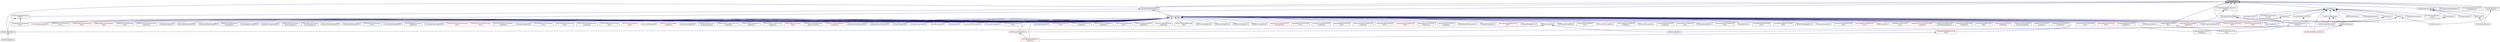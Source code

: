 digraph "itkSmartPointer.h"
{
 // LATEX_PDF_SIZE
  edge [fontname="Helvetica",fontsize="10",labelfontname="Helvetica",labelfontsize="10"];
  node [fontname="Helvetica",fontsize="10",shape=record];
  Node1 [label="itkSmartPointer.h",height=0.2,width=0.4,color="black", fillcolor="grey75", style="filled", fontcolor="black",tooltip=" "];
  Node1 -> Node2 [dir="back",color="midnightblue",fontsize="10",style="solid",fontname="Helvetica"];
  Node2 [label="itkExtractImageFilter.h",height=0.2,width=0.4,color="black", fillcolor="white", style="filled",URL="$itkExtractImageFilter_8h.html",tooltip=" "];
  Node2 -> Node3 [dir="back",color="midnightblue",fontsize="10",style="solid",fontname="Helvetica"];
  Node3 [label="itkCropImageFilter.h",height=0.2,width=0.4,color="black", fillcolor="white", style="filled",URL="$itkCropImageFilter_8h.html",tooltip=" "];
  Node1 -> Node4 [dir="back",color="midnightblue",fontsize="10",style="solid",fontname="Helvetica"];
  Node4 [label="itkImageToImageFilterDetail.h",height=0.2,width=0.4,color="black", fillcolor="white", style="filled",URL="$itkImageToImageFilterDetail_8h.html",tooltip=" "];
  Node4 -> Node5 [dir="back",color="midnightblue",fontsize="10",style="solid",fontname="Helvetica"];
  Node5 [label="itkExtractImageFilterRegion\lCopier.h",height=0.2,width=0.4,color="black", fillcolor="white", style="filled",URL="$itkExtractImageFilterRegionCopier_8h.html",tooltip=" "];
  Node5 -> Node2 [dir="back",color="midnightblue",fontsize="10",style="solid",fontname="Helvetica"];
  Node5 -> Node6 [dir="back",color="midnightblue",fontsize="10",style="solid",fontname="Helvetica"];
  Node6 [label="itkTestingExtractSliceImage\lFilter.h",height=0.2,width=0.4,color="black", fillcolor="white", style="filled",URL="$itkTestingExtractSliceImageFilter_8h.html",tooltip=" "];
  Node4 -> Node7 [dir="back",color="midnightblue",fontsize="10",style="solid",fontname="Helvetica"];
  Node7 [label="itkImageToImageFilter.h",height=0.2,width=0.4,color="red", fillcolor="white", style="filled",URL="$itkImageToImageFilter_8h.html",tooltip=" "];
  Node7 -> Node8 [dir="back",color="midnightblue",fontsize="10",style="solid",fontname="Helvetica"];
  Node8 [label="itkAccumulateImageFilter.h",height=0.2,width=0.4,color="red", fillcolor="white", style="filled",URL="$itkAccumulateImageFilter_8h.html",tooltip=" "];
  Node7 -> Node10 [dir="back",color="midnightblue",fontsize="10",style="solid",fontname="Helvetica"];
  Node10 [label="itkBSplineControlPointImage\lFilter.h",height=0.2,width=0.4,color="black", fillcolor="white", style="filled",URL="$itkBSplineControlPointImageFilter_8h.html",tooltip=" "];
  Node7 -> Node11 [dir="back",color="midnightblue",fontsize="10",style="solid",fontname="Helvetica"];
  Node11 [label="itkBSplineDecompositionImage\lFilter.h",height=0.2,width=0.4,color="red", fillcolor="white", style="filled",URL="$itkBSplineDecompositionImageFilter_8h.html",tooltip=" "];
  Node7 -> Node34 [dir="back",color="midnightblue",fontsize="10",style="solid",fontname="Helvetica"];
  Node34 [label="itkBSplineResampleImageFilter\lBase.h",height=0.2,width=0.4,color="red", fillcolor="white", style="filled",URL="$itkBSplineResampleImageFilterBase_8h.html",tooltip=" "];
  Node7 -> Node40 [dir="back",color="midnightblue",fontsize="10",style="solid",fontname="Helvetica"];
  Node40 [label="itkBayesianClassifierImage\lFilter.h",height=0.2,width=0.4,color="black", fillcolor="white", style="filled",URL="$itkBayesianClassifierImageFilter_8h.html",tooltip=" "];
  Node7 -> Node41 [dir="back",color="midnightblue",fontsize="10",style="solid",fontname="Helvetica"];
  Node41 [label="itkBayesianClassifierInitialization\lImageFilter.h",height=0.2,width=0.4,color="black", fillcolor="white", style="filled",URL="$itkBayesianClassifierInitializationImageFilter_8h.html",tooltip=" "];
  Node7 -> Node42 [dir="back",color="midnightblue",fontsize="10",style="solid",fontname="Helvetica"];
  Node42 [label="itkBilateralImageFilter.h",height=0.2,width=0.4,color="black", fillcolor="white", style="filled",URL="$itkBilateralImageFilter_8h.html",tooltip=" "];
  Node7 -> Node43 [dir="back",color="midnightblue",fontsize="10",style="solid",fontname="Helvetica"];
  Node43 [label="itkBinaryFillholeImageFilter.h",height=0.2,width=0.4,color="black", fillcolor="white", style="filled",URL="$itkBinaryFillholeImageFilter_8h.html",tooltip=" "];
  Node7 -> Node44 [dir="back",color="midnightblue",fontsize="10",style="solid",fontname="Helvetica"];
  Node44 [label="itkBinaryGrindPeakImageFilter.h",height=0.2,width=0.4,color="black", fillcolor="white", style="filled",URL="$itkBinaryGrindPeakImageFilter_8h.html",tooltip=" "];
  Node7 -> Node45 [dir="back",color="midnightblue",fontsize="10",style="solid",fontname="Helvetica"];
  Node45 [label="itkBinaryImageToLevelSet\lImageAdaptor.h",height=0.2,width=0.4,color="black", fillcolor="white", style="filled",URL="$itkBinaryImageToLevelSetImageAdaptor_8h.html",tooltip=" "];
  Node7 -> Node46 [dir="back",color="midnightblue",fontsize="10",style="solid",fontname="Helvetica"];
  Node46 [label="itkBinaryMedianImageFilter.h",height=0.2,width=0.4,color="black", fillcolor="white", style="filled",URL="$itkBinaryMedianImageFilter_8h.html",tooltip=" "];
  Node7 -> Node47 [dir="back",color="midnightblue",fontsize="10",style="solid",fontname="Helvetica"];
  Node47 [label="itkBinaryPruningImageFilter.h",height=0.2,width=0.4,color="black", fillcolor="white", style="filled",URL="$itkBinaryPruningImageFilter_8h.html",tooltip=" "];
  Node7 -> Node48 [dir="back",color="midnightblue",fontsize="10",style="solid",fontname="Helvetica"];
  Node48 [label="itkBinaryReconstructionBy\lDilationImageFilter.h",height=0.2,width=0.4,color="black", fillcolor="white", style="filled",URL="$itkBinaryReconstructionByDilationImageFilter_8h.html",tooltip=" "];
  Node7 -> Node49 [dir="back",color="midnightblue",fontsize="10",style="solid",fontname="Helvetica"];
  Node49 [label="itkBinaryReconstructionBy\lErosionImageFilter.h",height=0.2,width=0.4,color="black", fillcolor="white", style="filled",URL="$itkBinaryReconstructionByErosionImageFilter_8h.html",tooltip=" "];
  Node7 -> Node50 [dir="back",color="midnightblue",fontsize="10",style="solid",fontname="Helvetica"];
  Node50 [label="itkBinaryThinningImageFilter.h",height=0.2,width=0.4,color="black", fillcolor="white", style="filled",URL="$itkBinaryThinningImageFilter_8h.html",tooltip=" "];
  Node7 -> Node51 [dir="back",color="midnightblue",fontsize="10",style="solid",fontname="Helvetica"];
  Node51 [label="itkBinomialBlurImageFilter.h",height=0.2,width=0.4,color="black", fillcolor="white", style="filled",URL="$itkBinomialBlurImageFilter_8h.html",tooltip=" "];
  Node7 -> Node52 [dir="back",color="midnightblue",fontsize="10",style="solid",fontname="Helvetica"];
  Node52 [label="itkBoxImageFilter.h",height=0.2,width=0.4,color="red", fillcolor="white", style="filled",URL="$itkBoxImageFilter_8h.html",tooltip=" "];
  Node7 -> Node102 [dir="back",color="midnightblue",fontsize="10",style="solid",fontname="Helvetica"];
  Node102 [label="itkChangeInformationImage\lFilter.h",height=0.2,width=0.4,color="black", fillcolor="white", style="filled",URL="$itkChangeInformationImageFilter_8h.html",tooltip=" "];
  Node7 -> Node103 [dir="back",color="midnightblue",fontsize="10",style="solid",fontname="Helvetica"];
  Node103 [label="itkCheckerBoardImageFilter.h",height=0.2,width=0.4,color="black", fillcolor="white", style="filled",URL="$itkCheckerBoardImageFilter_8h.html",tooltip=" "];
  Node7 -> Node104 [dir="back",color="midnightblue",fontsize="10",style="solid",fontname="Helvetica"];
  Node104 [label="itkClosingByReconstruction\lImageFilter.h",height=0.2,width=0.4,color="black", fillcolor="white", style="filled",URL="$itkClosingByReconstructionImageFilter_8h.html",tooltip=" "];
  Node7 -> Node105 [dir="back",color="midnightblue",fontsize="10",style="solid",fontname="Helvetica"];
  Node105 [label="itkCollidingFrontsImageFilter.h",height=0.2,width=0.4,color="black", fillcolor="white", style="filled",URL="$itkCollidingFrontsImageFilter_8h.html",tooltip=" "];
  Node7 -> Node106 [dir="back",color="midnightblue",fontsize="10",style="solid",fontname="Helvetica"];
  Node106 [label="itkComplexToComplex1DFFTImage\lFilter.h",height=0.2,width=0.4,color="red", fillcolor="white", style="filled",URL="$itkComplexToComplex1DFFTImageFilter_8h.html",tooltip=" "];
  Node7 -> Node109 [dir="back",color="midnightblue",fontsize="10",style="solid",fontname="Helvetica"];
  Node109 [label="itkComplexToComplexFFTImage\lFilter.h",height=0.2,width=0.4,color="red", fillcolor="white", style="filled",URL="$itkComplexToComplexFFTImageFilter_8h.html",tooltip=" "];
  Node7 -> Node112 [dir="back",color="midnightblue",fontsize="10",style="solid",fontname="Helvetica"];
  Node112 [label="itkComposeDisplacementFields\lImageFilter.h",height=0.2,width=0.4,color="black", fillcolor="white", style="filled",URL="$itkComposeDisplacementFieldsImageFilter_8h.html",tooltip=" "];
  Node7 -> Node113 [dir="back",color="midnightblue",fontsize="10",style="solid",fontname="Helvetica"];
  Node113 [label="itkComposeImageFilter.h",height=0.2,width=0.4,color="black", fillcolor="white", style="filled",URL="$itkComposeImageFilter_8h.html",tooltip=" "];
  Node7 -> Node114 [dir="back",color="midnightblue",fontsize="10",style="solid",fontname="Helvetica"];
  Node114 [label="itkConfidenceConnectedImage\lFilter.h",height=0.2,width=0.4,color="black", fillcolor="white", style="filled",URL="$itkConfidenceConnectedImageFilter_8h.html",tooltip=" "];
  Node7 -> Node115 [dir="back",color="midnightblue",fontsize="10",style="solid",fontname="Helvetica"];
  Node115 [label="itkConnectedThresholdImage\lFilter.h",height=0.2,width=0.4,color="black", fillcolor="white", style="filled",URL="$itkConnectedThresholdImageFilter_8h.html",tooltip=" "];
  Node7 -> Node116 [dir="back",color="midnightblue",fontsize="10",style="solid",fontname="Helvetica"];
  Node116 [label="itkContourDirectedMeanDistance\lImageFilter.h",height=0.2,width=0.4,color="black", fillcolor="white", style="filled",URL="$itkContourDirectedMeanDistanceImageFilter_8h.html",tooltip=" "];
  Node7 -> Node117 [dir="back",color="midnightblue",fontsize="10",style="solid",fontname="Helvetica"];
  Node117 [label="itkContourMeanDistanceImage\lFilter.h",height=0.2,width=0.4,color="black", fillcolor="white", style="filled",URL="$itkContourMeanDistanceImageFilter_8h.html",tooltip=" "];
  Node7 -> Node118 [dir="back",color="midnightblue",fontsize="10",style="solid",fontname="Helvetica"];
  Node118 [label="itkConvolutionImageFilter\lBase.h",height=0.2,width=0.4,color="red", fillcolor="white", style="filled",URL="$itkConvolutionImageFilterBase_8h.html",tooltip=" "];
  Node7 -> Node132 [dir="back",color="midnightblue",fontsize="10",style="solid",fontname="Helvetica"];
  Node132 [label="itkCyclicShiftImageFilter.h",height=0.2,width=0.4,color="red", fillcolor="white", style="filled",URL="$itkCyclicShiftImageFilter_8h.html",tooltip=" "];
  Node7 -> Node134 [dir="back",color="midnightblue",fontsize="10",style="solid",fontname="Helvetica"];
  Node134 [label="itkDanielssonDistanceMap\lImageFilter.h",height=0.2,width=0.4,color="red", fillcolor="white", style="filled",URL="$itkDanielssonDistanceMapImageFilter_8h.html",tooltip=" "];
  Node7 -> Node138 [dir="back",color="midnightblue",fontsize="10",style="solid",fontname="Helvetica"];
  Node138 [label="itkDerivativeImageFilter.h",height=0.2,width=0.4,color="black", fillcolor="white", style="filled",URL="$itkDerivativeImageFilter_8h.html",tooltip=" "];
  Node7 -> Node139 [dir="back",color="midnightblue",fontsize="10",style="solid",fontname="Helvetica"];
  Node139 [label="itkDifferenceOfGaussians\lGradientImageFilter.h",height=0.2,width=0.4,color="black", fillcolor="white", style="filled",URL="$itkDifferenceOfGaussiansGradientImageFilter_8h.html",tooltip=" "];
  Node7 -> Node140 [dir="back",color="midnightblue",fontsize="10",style="solid",fontname="Helvetica"];
  Node140 [label="itkDiffusionTensor3DReconstruction\lImageFilter.h",height=0.2,width=0.4,color="black", fillcolor="white", style="filled",URL="$itkDiffusionTensor3DReconstructionImageFilter_8h.html",tooltip=" "];
  Node7 -> Node141 [dir="back",color="midnightblue",fontsize="10",style="solid",fontname="Helvetica"];
  Node141 [label="itkDirectedHausdorffDistance\lImageFilter.h",height=0.2,width=0.4,color="black", fillcolor="white", style="filled",URL="$itkDirectedHausdorffDistanceImageFilter_8h.html",tooltip=" "];
  Node7 -> Node142 [dir="back",color="midnightblue",fontsize="10",style="solid",fontname="Helvetica"];
  Node142 [label="itkDiscreteGaussianDerivative\lImageFilter.h",height=0.2,width=0.4,color="black", fillcolor="white", style="filled",URL="$itkDiscreteGaussianDerivativeImageFilter_8h.html",tooltip=" "];
  Node7 -> Node143 [dir="back",color="midnightblue",fontsize="10",style="solid",fontname="Helvetica"];
  Node143 [label="itkDiscreteGaussianImage\lFilter.h",height=0.2,width=0.4,color="red", fillcolor="white", style="filled",URL="$itkDiscreteGaussianImageFilter_8h.html",tooltip=" "];
  Node7 -> Node146 [dir="back",color="midnightblue",fontsize="10",style="solid",fontname="Helvetica"];
  Node146 [label="itkDisplacementFieldJacobian\lDeterminantFilter.h",height=0.2,width=0.4,color="black", fillcolor="white", style="filled",URL="$itkDisplacementFieldJacobianDeterminantFilter_8h.html",tooltip=" "];
  Node7 -> Node147 [dir="back",color="midnightblue",fontsize="10",style="solid",fontname="Helvetica"];
  Node147 [label="itkDisplacementFieldToBSpline\lImageFilter.h",height=0.2,width=0.4,color="red", fillcolor="white", style="filled",URL="$itkDisplacementFieldToBSplineImageFilter_8h.html",tooltip=" "];
  Node7 -> Node151 [dir="back",color="midnightblue",fontsize="10",style="solid",fontname="Helvetica"];
  Node151 [label="itkDoubleThresholdImageFilter.h",height=0.2,width=0.4,color="black", fillcolor="white", style="filled",URL="$itkDoubleThresholdImageFilter_8h.html",tooltip=" "];
  Node7 -> Node152 [dir="back",color="midnightblue",fontsize="10",style="solid",fontname="Helvetica"];
  Node152 [label="itkEigenAnalysis2DImageFilter.h",height=0.2,width=0.4,color="black", fillcolor="white", style="filled",URL="$itkEigenAnalysis2DImageFilter_8h.html",tooltip=" "];
  Node7 -> Node153 [dir="back",color="midnightblue",fontsize="10",style="solid",fontname="Helvetica"];
  Node153 [label="itkExpandImageFilter.h",height=0.2,width=0.4,color="black", fillcolor="white", style="filled",URL="$itkExpandImageFilter_8h.html",tooltip=" "];
  Node7 -> Node154 [dir="back",color="midnightblue",fontsize="10",style="solid",fontname="Helvetica"];
  Node154 [label="itkFastChamferDistanceImage\lFilter.h",height=0.2,width=0.4,color="red", fillcolor="white", style="filled",URL="$itkFastChamferDistanceImageFilter_8h.html",tooltip=" "];
  Node7 -> Node159 [dir="back",color="midnightblue",fontsize="10",style="solid",fontname="Helvetica"];
  Node159 [label="itkFastMarchingImageFilter.h",height=0.2,width=0.4,color="red", fillcolor="white", style="filled",URL="$itkFastMarchingImageFilter_8h.html",tooltip=" "];
  Node7 -> Node165 [dir="back",color="midnightblue",fontsize="10",style="solid",fontname="Helvetica"];
  Node165 [label="itkFastMarchingTraits.h",height=0.2,width=0.4,color="red", fillcolor="white", style="filled",URL="$itkFastMarchingTraits_8h.html",tooltip=" "];
  Node7 -> Node176 [dir="back",color="midnightblue",fontsize="10",style="solid",fontname="Helvetica"];
  Node176 [label="itkFlipImageFilter.h",height=0.2,width=0.4,color="red", fillcolor="white", style="filled",URL="$itkFlipImageFilter_8h.html",tooltip=" "];
  Node7 -> Node178 [dir="back",color="midnightblue",fontsize="10",style="solid",fontname="Helvetica"];
  Node178 [label="itkForward1DFFTImageFilter.h",height=0.2,width=0.4,color="red", fillcolor="white", style="filled",URL="$itkForward1DFFTImageFilter_8h.html",tooltip=" "];
  Node7 -> Node181 [dir="back",color="midnightblue",fontsize="10",style="solid",fontname="Helvetica"];
  Node181 [label="itkForwardFFTImageFilter.h",height=0.2,width=0.4,color="red", fillcolor="white", style="filled",URL="$itkForwardFFTImageFilter_8h.html",tooltip=" "];
  Node7 -> Node184 [dir="back",color="midnightblue",fontsize="10",style="solid",fontname="Helvetica"];
  Node184 [label="itkFullToHalfHermitianImage\lFilter.h",height=0.2,width=0.4,color="black", fillcolor="white", style="filled",URL="$itkFullToHalfHermitianImageFilter_8h.html",tooltip=" "];
  Node7 -> Node185 [dir="back",color="midnightblue",fontsize="10",style="solid",fontname="Helvetica"];
  Node185 [label="itkGPUImageToImageFilter.h",height=0.2,width=0.4,color="red", fillcolor="white", style="filled",URL="$itkGPUImageToImageFilter_8h.html",tooltip=" "];
  Node185 -> Node197 [dir="back",color="midnightblue",fontsize="10",style="solid",fontname="Helvetica"];
  Node197 [label="itkGPUNeighborhoodOperator\lImageFilter.h",height=0.2,width=0.4,color="red", fillcolor="white", style="filled",URL="$itkGPUNeighborhoodOperatorImageFilter_8h.html",tooltip=" "];
  Node7 -> Node197 [dir="back",color="midnightblue",fontsize="10",style="solid",fontname="Helvetica"];
  Node7 -> Node198 [dir="back",color="midnightblue",fontsize="10",style="solid",fontname="Helvetica"];
  Node198 [label="itkGradientImageFilter.h",height=0.2,width=0.4,color="black", fillcolor="white", style="filled",URL="$itkGradientImageFilter_8h.html",tooltip=" "];
  Node7 -> Node199 [dir="back",color="midnightblue",fontsize="10",style="solid",fontname="Helvetica"];
  Node199 [label="itkGradientMagnitudeImage\lFilter.h",height=0.2,width=0.4,color="red", fillcolor="white", style="filled",URL="$itkGradientMagnitudeImageFilter_8h.html",tooltip=" "];
  Node7 -> Node201 [dir="back",color="midnightblue",fontsize="10",style="solid",fontname="Helvetica"];
  Node201 [label="itkGrayscaleConnectedClosing\lImageFilter.h",height=0.2,width=0.4,color="black", fillcolor="white", style="filled",URL="$itkGrayscaleConnectedClosingImageFilter_8h.html",tooltip=" "];
  Node7 -> Node202 [dir="back",color="midnightblue",fontsize="10",style="solid",fontname="Helvetica"];
  Node202 [label="itkGrayscaleConnectedOpening\lImageFilter.h",height=0.2,width=0.4,color="black", fillcolor="white", style="filled",URL="$itkGrayscaleConnectedOpeningImageFilter_8h.html",tooltip=" "];
  Node7 -> Node203 [dir="back",color="midnightblue",fontsize="10",style="solid",fontname="Helvetica"];
  Node203 [label="itkGrayscaleFillholeImage\lFilter.h",height=0.2,width=0.4,color="black", fillcolor="white", style="filled",URL="$itkGrayscaleFillholeImageFilter_8h.html",tooltip=" "];
  Node7 -> Node204 [dir="back",color="midnightblue",fontsize="10",style="solid",fontname="Helvetica"];
  Node204 [label="itkGrayscaleGeodesicDilate\lImageFilter.h",height=0.2,width=0.4,color="black", fillcolor="white", style="filled",URL="$itkGrayscaleGeodesicDilateImageFilter_8h.html",tooltip=" "];
  Node7 -> Node205 [dir="back",color="midnightblue",fontsize="10",style="solid",fontname="Helvetica"];
  Node205 [label="itkGrayscaleGeodesicErode\lImageFilter.h",height=0.2,width=0.4,color="black", fillcolor="white", style="filled",URL="$itkGrayscaleGeodesicErodeImageFilter_8h.html",tooltip=" "];
  Node7 -> Node206 [dir="back",color="midnightblue",fontsize="10",style="solid",fontname="Helvetica"];
  Node206 [label="itkGrayscaleGrindPeakImage\lFilter.h",height=0.2,width=0.4,color="black", fillcolor="white", style="filled",URL="$itkGrayscaleGrindPeakImageFilter_8h.html",tooltip=" "];
  Node7 -> Node207 [dir="back",color="midnightblue",fontsize="10",style="solid",fontname="Helvetica"];
  Node207 [label="itkHConcaveImageFilter.h",height=0.2,width=0.4,color="black", fillcolor="white", style="filled",URL="$itkHConcaveImageFilter_8h.html",tooltip=" "];
  Node7 -> Node208 [dir="back",color="midnightblue",fontsize="10",style="solid",fontname="Helvetica"];
  Node208 [label="itkHConvexImageFilter.h",height=0.2,width=0.4,color="black", fillcolor="white", style="filled",URL="$itkHConvexImageFilter_8h.html",tooltip=" "];
  Node7 -> Node209 [dir="back",color="midnightblue",fontsize="10",style="solid",fontname="Helvetica"];
  Node209 [label="itkHMaximaImageFilter.h",height=0.2,width=0.4,color="black", fillcolor="white", style="filled",URL="$itkHMaximaImageFilter_8h.html",tooltip=" "];
  Node7 -> Node210 [dir="back",color="midnightblue",fontsize="10",style="solid",fontname="Helvetica"];
  Node210 [label="itkHMinimaImageFilter.h",height=0.2,width=0.4,color="black", fillcolor="white", style="filled",URL="$itkHMinimaImageFilter_8h.html",tooltip=" "];
  Node7 -> Node211 [dir="back",color="midnightblue",fontsize="10",style="solid",fontname="Helvetica"];
  Node211 [label="itkHalfHermitianToRealInverse\lFFTImageFilter.h",height=0.2,width=0.4,color="red", fillcolor="white", style="filled",URL="$itkHalfHermitianToRealInverseFFTImageFilter_8h.html",tooltip=" "];
  Node7 -> Node214 [dir="back",color="midnightblue",fontsize="10",style="solid",fontname="Helvetica"];
  Node214 [label="itkHalfToFullHermitianImage\lFilter.h",height=0.2,width=0.4,color="black", fillcolor="white", style="filled",URL="$itkHalfToFullHermitianImageFilter_8h.html",tooltip=" "];
  Node7 -> Node215 [dir="back",color="midnightblue",fontsize="10",style="solid",fontname="Helvetica"];
  Node215 [label="itkHardConnectedComponent\lImageFilter.h",height=0.2,width=0.4,color="black", fillcolor="white", style="filled",URL="$itkHardConnectedComponentImageFilter_8h.html",tooltip=" "];
  Node7 -> Node216 [dir="back",color="midnightblue",fontsize="10",style="solid",fontname="Helvetica"];
  Node216 [label="itkHausdorffDistanceImage\lFilter.h",height=0.2,width=0.4,color="black", fillcolor="white", style="filled",URL="$itkHausdorffDistanceImageFilter_8h.html",tooltip=" "];
  Node7 -> Node217 [dir="back",color="midnightblue",fontsize="10",style="solid",fontname="Helvetica"];
  Node217 [label="itkHessianToObjectnessMeasure\lImageFilter.h",height=0.2,width=0.4,color="black", fillcolor="white", style="filled",URL="$itkHessianToObjectnessMeasureImageFilter_8h.html",tooltip=" "];
  Node7 -> Node218 [dir="back",color="midnightblue",fontsize="10",style="solid",fontname="Helvetica"];
  Node218 [label="itkHistogramMatchingImage\lFilter.h",height=0.2,width=0.4,color="black", fillcolor="white", style="filled",URL="$itkHistogramMatchingImageFilter_8h.html",tooltip=" "];
  Node7 -> Node219 [dir="back",color="midnightblue",fontsize="10",style="solid",fontname="Helvetica"];
  Node219 [label="itkHistogramThresholdImage\lFilter.h",height=0.2,width=0.4,color="red", fillcolor="white", style="filled",URL="$itkHistogramThresholdImageFilter_8h.html",tooltip=" "];
  Node7 -> Node232 [dir="back",color="midnightblue",fontsize="10",style="solid",fontname="Helvetica"];
  Node232 [label="itkHoughTransform2DCircles\lImageFilter.h",height=0.2,width=0.4,color="black", fillcolor="white", style="filled",URL="$itkHoughTransform2DCirclesImageFilter_8h.html",tooltip=" "];
  Node7 -> Node233 [dir="back",color="midnightblue",fontsize="10",style="solid",fontname="Helvetica"];
  Node233 [label="itkHoughTransform2DLines\lImageFilter.h",height=0.2,width=0.4,color="black", fillcolor="white", style="filled",URL="$itkHoughTransform2DLinesImageFilter_8h.html",tooltip=" "];
  Node7 -> Node234 [dir="back",color="midnightblue",fontsize="10",style="solid",fontname="Helvetica"];
  Node234 [label="itkImageAndPathToImageFilter.h",height=0.2,width=0.4,color="red", fillcolor="white", style="filled",URL="$itkImageAndPathToImageFilter_8h.html",tooltip=" "];
  Node7 -> Node236 [dir="back",color="midnightblue",fontsize="10",style="solid",fontname="Helvetica"];
  Node236 [label="itkImageClassifierFilter.h",height=0.2,width=0.4,color="black", fillcolor="white", style="filled",URL="$itkImageClassifierFilter_8h.html",tooltip=" "];
  Node7 -> Node237 [dir="back",color="midnightblue",fontsize="10",style="solid",fontname="Helvetica"];
  Node237 [label="itkImageShapeModelEstimator\lBase.h",height=0.2,width=0.4,color="red", fillcolor="white", style="filled",URL="$itkImageShapeModelEstimatorBase_8h.html",tooltip=" "];
  Node7 -> Node240 [dir="back",color="midnightblue",fontsize="10",style="solid",fontname="Helvetica"];
  Node240 [label="itkImageToImageMetricv4.h",height=0.2,width=0.4,color="red", fillcolor="white", style="filled",URL="$itkImageToImageMetricv4_8h.html",tooltip=" "];
  Node7 -> Node251 [dir="back",color="midnightblue",fontsize="10",style="solid",fontname="Helvetica"];
  Node251 [label="itkInPlaceImageFilter.h",height=0.2,width=0.4,color="red", fillcolor="white", style="filled",URL="$itkInPlaceImageFilter_8h.html",tooltip=" "];
  Node251 -> Node2 [dir="back",color="midnightblue",fontsize="10",style="solid",fontname="Helvetica"];
  Node251 -> Node327 [dir="back",color="midnightblue",fontsize="10",style="solid",fontname="Helvetica"];
  Node327 [label="itkPasteImageFilter.h",height=0.2,width=0.4,color="black", fillcolor="white", style="filled",URL="$itkPasteImageFilter_8h.html",tooltip=" "];
  Node7 -> Node421 [dir="back",color="midnightblue",fontsize="10",style="solid",fontname="Helvetica"];
  Node421 [label="itkInterpolateImageFilter.h",height=0.2,width=0.4,color="black", fillcolor="white", style="filled",URL="$itkInterpolateImageFilter_8h.html",tooltip=" "];
  Node7 -> Node33 [dir="back",color="midnightblue",fontsize="10",style="solid",fontname="Helvetica"];
  Node33 [label="itkInterpolateImagePoints\lFilter.h",height=0.2,width=0.4,color="black", fillcolor="white", style="filled",URL="$itkInterpolateImagePointsFilter_8h.html",tooltip=" "];
  Node7 -> Node422 [dir="back",color="midnightblue",fontsize="10",style="solid",fontname="Helvetica"];
  Node422 [label="itkInverse1DFFTImageFilter.h",height=0.2,width=0.4,color="red", fillcolor="white", style="filled",URL="$itkInverse1DFFTImageFilter_8h.html",tooltip=" "];
  Node7 -> Node425 [dir="back",color="midnightblue",fontsize="10",style="solid",fontname="Helvetica"];
  Node425 [label="itkInverseDisplacementField\lImageFilter.h",height=0.2,width=0.4,color="black", fillcolor="white", style="filled",URL="$itkInverseDisplacementFieldImageFilter_8h.html",tooltip=" "];
  Node7 -> Node426 [dir="back",color="midnightblue",fontsize="10",style="solid",fontname="Helvetica"];
  Node426 [label="itkInverseFFTImageFilter.h",height=0.2,width=0.4,color="red", fillcolor="white", style="filled",URL="$itkInverseFFTImageFilter_8h.html",tooltip=" "];
  Node7 -> Node429 [dir="back",color="midnightblue",fontsize="10",style="solid",fontname="Helvetica"];
  Node429 [label="itkInvertDisplacementField\lImageFilter.h",height=0.2,width=0.4,color="black", fillcolor="white", style="filled",URL="$itkInvertDisplacementFieldImageFilter_8h.html",tooltip=" "];
  Node7 -> Node430 [dir="back",color="midnightblue",fontsize="10",style="solid",fontname="Helvetica"];
  Node430 [label="itkIsoContourDistanceImage\lFilter.h",height=0.2,width=0.4,color="red", fillcolor="white", style="filled",URL="$itkIsoContourDistanceImageFilter_8h.html",tooltip=" "];
  Node7 -> Node431 [dir="back",color="midnightblue",fontsize="10",style="solid",fontname="Helvetica"];
  Node431 [label="itkIsolatedConnectedImage\lFilter.h",height=0.2,width=0.4,color="black", fillcolor="white", style="filled",URL="$itkIsolatedConnectedImageFilter_8h.html",tooltip=" "];
  Node7 -> Node432 [dir="back",color="midnightblue",fontsize="10",style="solid",fontname="Helvetica"];
  Node432 [label="itkJoinSeriesImageFilter.h",height=0.2,width=0.4,color="black", fillcolor="white", style="filled",URL="$itkJoinSeriesImageFilter_8h.html",tooltip=" "];
  Node7 -> Node433 [dir="back",color="midnightblue",fontsize="10",style="solid",fontname="Helvetica"];
  Node433 [label="itkKappaSigmaThresholdImage\lFilter.h",height=0.2,width=0.4,color="black", fillcolor="white", style="filled",URL="$itkKappaSigmaThresholdImageFilter_8h.html",tooltip=" "];
  Node7 -> Node434 [dir="back",color="midnightblue",fontsize="10",style="solid",fontname="Helvetica"];
  Node434 [label="itkLabelImageToLabelMapFilter.h",height=0.2,width=0.4,color="red", fillcolor="white", style="filled",URL="$itkLabelImageToLabelMapFilter_8h.html",tooltip=" "];
  Node7 -> Node447 [dir="back",color="midnightblue",fontsize="10",style="solid",fontname="Helvetica"];
  Node447 [label="itkLabelMapFilter.h",height=0.2,width=0.4,color="red", fillcolor="white", style="filled",URL="$itkLabelMapFilter_8h.html",tooltip=" "];
  Node7 -> Node493 [dir="back",color="midnightblue",fontsize="10",style="solid",fontname="Helvetica"];
  Node493 [label="itkLabelMapToAttributeImage\lFilter.h",height=0.2,width=0.4,color="black", fillcolor="white", style="filled",URL="$itkLabelMapToAttributeImageFilter_8h.html",tooltip=" "];
  Node7 -> Node494 [dir="back",color="midnightblue",fontsize="10",style="solid",fontname="Helvetica"];
  Node494 [label="itkLabelOverlapMeasuresImage\lFilter.h",height=0.2,width=0.4,color="black", fillcolor="white", style="filled",URL="$itkLabelOverlapMeasuresImageFilter_8h.html",tooltip=" "];
  Node7 -> Node495 [dir="back",color="midnightblue",fontsize="10",style="solid",fontname="Helvetica"];
  Node495 [label="itkLabelVotingImageFilter.h",height=0.2,width=0.4,color="black", fillcolor="white", style="filled",URL="$itkLabelVotingImageFilter_8h.html",tooltip=" "];
  Node7 -> Node496 [dir="back",color="midnightblue",fontsize="10",style="solid",fontname="Helvetica"];
  Node496 [label="itkLaplacianImageFilter.h",height=0.2,width=0.4,color="red", fillcolor="white", style="filled",URL="$itkLaplacianImageFilter_8h.html",tooltip=" "];
  Node7 -> Node498 [dir="back",color="midnightblue",fontsize="10",style="solid",fontname="Helvetica"];
  Node498 [label="itkLaplacianSharpeningImage\lFilter.h",height=0.2,width=0.4,color="black", fillcolor="white", style="filled",URL="$itkLaplacianSharpeningImageFilter_8h.html",tooltip=" "];
  Node7 -> Node499 [dir="back",color="midnightblue",fontsize="10",style="solid",fontname="Helvetica"];
  Node499 [label="itkLevelSetDomainMapImage\lFilter.h",height=0.2,width=0.4,color="red", fillcolor="white", style="filled",URL="$itkLevelSetDomainMapImageFilter_8h.html",tooltip=" "];
  Node7 -> Node502 [dir="back",color="midnightblue",fontsize="10",style="solid",fontname="Helvetica"];
  Node502 [label="itkMRFImageFilter.h",height=0.2,width=0.4,color="red", fillcolor="white", style="filled",URL="$itkMRFImageFilter_8h.html",tooltip=" "];
  Node7 -> Node504 [dir="back",color="midnightblue",fontsize="10",style="solid",fontname="Helvetica"];
  Node504 [label="itkMRIBiasFieldCorrection\lFilter.h",height=0.2,width=0.4,color="black", fillcolor="white", style="filled",URL="$itkMRIBiasFieldCorrectionFilter_8h.html",tooltip=" "];
  Node7 -> Node505 [dir="back",color="midnightblue",fontsize="10",style="solid",fontname="Helvetica"];
  Node505 [label="itkMaskedFFTNormalizedCorrelation\lImageFilter.h",height=0.2,width=0.4,color="red", fillcolor="white", style="filled",URL="$itkMaskedFFTNormalizedCorrelationImageFilter_8h.html",tooltip=" "];
  Node7 -> Node507 [dir="back",color="midnightblue",fontsize="10",style="solid",fontname="Helvetica"];
  Node507 [label="itkMorphologicalWatershed\lFromMarkersImageFilter.h",height=0.2,width=0.4,color="black", fillcolor="white", style="filled",URL="$itkMorphologicalWatershedFromMarkersImageFilter_8h.html",tooltip=" "];
  Node7 -> Node508 [dir="back",color="midnightblue",fontsize="10",style="solid",fontname="Helvetica"];
  Node508 [label="itkMorphologicalWatershed\lImageFilter.h",height=0.2,width=0.4,color="black", fillcolor="white", style="filled",URL="$itkMorphologicalWatershedImageFilter_8h.html",tooltip=" "];
  Node7 -> Node509 [dir="back",color="midnightblue",fontsize="10",style="solid",fontname="Helvetica"];
  Node509 [label="itkMultiLabelSTAPLEImage\lFilter.h",height=0.2,width=0.4,color="black", fillcolor="white", style="filled",URL="$itkMultiLabelSTAPLEImageFilter_8h.html",tooltip=" "];
  Node7 -> Node510 [dir="back",color="midnightblue",fontsize="10",style="solid",fontname="Helvetica"];
  Node510 [label="itkMultiResolutionPyramid\lImageFilter.h",height=0.2,width=0.4,color="red", fillcolor="white", style="filled",URL="$itkMultiResolutionPyramidImageFilter_8h.html",tooltip=" "];
  Node7 -> Node343 [dir="back",color="midnightblue",fontsize="10",style="solid",fontname="Helvetica"];
  Node343 [label="itkMultiScaleHessianBased\lMeasureImageFilter.h",height=0.2,width=0.4,color="black", fillcolor="white", style="filled",URL="$itkMultiScaleHessianBasedMeasureImageFilter_8h.html",tooltip=" "];
  Node7 -> Node512 [dir="back",color="midnightblue",fontsize="10",style="solid",fontname="Helvetica"];
  Node512 [label="itkN4BiasFieldCorrection\lImageFilter.h",height=0.2,width=0.4,color="black", fillcolor="white", style="filled",URL="$itkN4BiasFieldCorrectionImageFilter_8h.html",tooltip=" "];
  Node7 -> Node513 [dir="back",color="midnightblue",fontsize="10",style="solid",fontname="Helvetica"];
  Node513 [label="itkNeighborhoodConnected\lImageFilter.h",height=0.2,width=0.4,color="black", fillcolor="white", style="filled",URL="$itkNeighborhoodConnectedImageFilter_8h.html",tooltip=" "];
  Node7 -> Node514 [dir="back",color="midnightblue",fontsize="10",style="solid",fontname="Helvetica"];
  Node514 [label="itkNeighborhoodOperatorImage\lFilter.h",height=0.2,width=0.4,color="red", fillcolor="white", style="filled",URL="$itkNeighborhoodOperatorImageFilter_8h.html",tooltip=" "];
  Node514 -> Node197 [dir="back",color="midnightblue",fontsize="10",style="solid",fontname="Helvetica"];
  Node7 -> Node517 [dir="back",color="midnightblue",fontsize="10",style="solid",fontname="Helvetica"];
  Node517 [label="itkNormalizeToConstantImage\lFilter.h",height=0.2,width=0.4,color="black", fillcolor="white", style="filled",URL="$itkNormalizeToConstantImageFilter_8h.html",tooltip=" "];
  Node7 -> Node518 [dir="back",color="midnightblue",fontsize="10",style="solid",fontname="Helvetica"];
  Node518 [label="itkObjectMorphologyImage\lFilter.h",height=0.2,width=0.4,color="red", fillcolor="white", style="filled",URL="$itkObjectMorphologyImageFilter_8h.html",tooltip=" "];
  Node7 -> Node521 [dir="back",color="midnightblue",fontsize="10",style="solid",fontname="Helvetica"];
  Node521 [label="itkOpeningByReconstruction\lImageFilter.h",height=0.2,width=0.4,color="black", fillcolor="white", style="filled",URL="$itkOpeningByReconstructionImageFilter_8h.html",tooltip=" "];
  Node7 -> Node522 [dir="back",color="midnightblue",fontsize="10",style="solid",fontname="Helvetica"];
  Node522 [label="itkOtsuMultipleThresholds\lImageFilter.h",height=0.2,width=0.4,color="black", fillcolor="white", style="filled",URL="$itkOtsuMultipleThresholdsImageFilter_8h.html",tooltip=" "];
  Node7 -> Node523 [dir="back",color="midnightblue",fontsize="10",style="solid",fontname="Helvetica"];
  Node523 [label="itkPadImageFilterBase.h",height=0.2,width=0.4,color="red", fillcolor="white", style="filled",URL="$itkPadImageFilterBase_8h.html",tooltip=" "];
  Node7 -> Node530 [dir="back",color="midnightblue",fontsize="10",style="solid",fontname="Helvetica"];
  Node530 [label="itkPatchBasedDenoisingBase\lImageFilter.h",height=0.2,width=0.4,color="red", fillcolor="white", style="filled",URL="$itkPatchBasedDenoisingBaseImageFilter_8h.html",tooltip=" "];
  Node7 -> Node553 [dir="back",color="midnightblue",fontsize="10",style="solid",fontname="Helvetica"];
  Node553 [label="itkRegionOfInterestImage\lFilter.h",height=0.2,width=0.4,color="black", fillcolor="white", style="filled",URL="$itkRegionOfInterestImageFilter_8h.html",tooltip=" "];
  Node553 -> Node554 [dir="back",color="midnightblue",fontsize="10",style="solid",fontname="Helvetica"];
  Node554 [label="itkScalarImageKmeansImage\lFilter.h",height=0.2,width=0.4,color="black", fillcolor="white", style="filled",URL="$itkScalarImageKmeansImageFilter_8h.html",tooltip=" "];
  Node1 -> Node606 [dir="back",color="midnightblue",fontsize="10",style="solid",fontname="Helvetica"];
  Node606 [label="itkImageToListSampleAdaptor.h",height=0.2,width=0.4,color="black", fillcolor="white", style="filled",URL="$itkImageToListSampleAdaptor_8h.html",tooltip=" "];
  Node606 -> Node554 [dir="back",color="midnightblue",fontsize="10",style="solid",fontname="Helvetica"];
  Node606 -> Node607 [dir="back",color="midnightblue",fontsize="10",style="solid",fontname="Helvetica"];
  Node607 [label="itkScalarImageToHistogram\lGenerator.h",height=0.2,width=0.4,color="black", fillcolor="white", style="filled",URL="$itkScalarImageToHistogramGenerator_8h.html",tooltip=" "];
  Node607 -> Node522 [dir="back",color="midnightblue",fontsize="10",style="solid",fontname="Helvetica"];
  Node1 -> Node608 [dir="back",color="midnightblue",fontsize="10",style="solid",fontname="Helvetica"];
  Node608 [label="itkImageToNeighborhoodSample\lAdaptor.h",height=0.2,width=0.4,color="black", fillcolor="white", style="filled",URL="$itkImageToNeighborhoodSampleAdaptor_8h.html",tooltip=" "];
  Node608 -> Node530 [dir="back",color="midnightblue",fontsize="10",style="solid",fontname="Helvetica"];
  Node1 -> Node609 [dir="back",color="midnightblue",fontsize="10",style="solid",fontname="Helvetica"];
  Node609 [label="itkLightObject.h",height=0.2,width=0.4,color="black", fillcolor="white", style="filled",URL="$itkLightObject_8h.html",tooltip=" "];
  Node609 -> Node610 [dir="back",color="midnightblue",fontsize="10",style="solid",fontname="Helvetica"];
  Node610 [label="itkCellInterfaceVisitor.h",height=0.2,width=0.4,color="red", fillcolor="white", style="filled",URL="$itkCellInterfaceVisitor_8h.html",tooltip=" "];
  Node609 -> Node707 [dir="back",color="midnightblue",fontsize="10",style="solid",fontname="Helvetica"];
  Node707 [label="itkFFTWFFTImageFilterInit\lFactory.h",height=0.2,width=0.4,color="black", fillcolor="white", style="filled",URL="$itkFFTWFFTImageFilterInitFactory_8h.html",tooltip=" "];
  Node609 -> Node708 [dir="back",color="midnightblue",fontsize="10",style="solid",fontname="Helvetica"];
  Node708 [label="itkFiniteDifferenceFunction.h",height=0.2,width=0.4,color="red", fillcolor="white", style="filled",URL="$itkFiniteDifferenceFunction_8h.html",tooltip=" "];
  Node708 -> Node722 [dir="back",color="midnightblue",fontsize="10",style="solid",fontname="Helvetica"];
  Node722 [label="itkGPUFiniteDifferenceFunction.h",height=0.2,width=0.4,color="red", fillcolor="white", style="filled",URL="$itkGPUFiniteDifferenceFunction_8h.html",tooltip=" "];
  Node609 -> Node734 [dir="back",color="midnightblue",fontsize="10",style="solid",fontname="Helvetica"];
  Node734 [label="itkGPUContextManager.h",height=0.2,width=0.4,color="red", fillcolor="white", style="filled",URL="$itkGPUContextManager_8h.html",tooltip=" "];
  Node734 -> Node736 [dir="back",color="midnightblue",fontsize="10",style="solid",fontname="Helvetica"];
  Node736 [label="itkGPUImageDataManager.h",height=0.2,width=0.4,color="red", fillcolor="white", style="filled",URL="$itkGPUImageDataManager_8h.html",tooltip=" "];
  Node734 -> Node738 [dir="back",color="midnightblue",fontsize="10",style="solid",fontname="Helvetica"];
  Node738 [label="itkGPUKernelManager.h",height=0.2,width=0.4,color="red", fillcolor="white", style="filled",URL="$itkGPUKernelManager_8h.html",tooltip=" "];
  Node738 -> Node722 [dir="back",color="midnightblue",fontsize="10",style="solid",fontname="Helvetica"];
  Node738 -> Node185 [dir="back",color="midnightblue",fontsize="10",style="solid",fontname="Helvetica"];
  Node609 -> Node722 [dir="back",color="midnightblue",fontsize="10",style="solid",fontname="Helvetica"];
  Node609 -> Node736 [dir="back",color="midnightblue",fontsize="10",style="solid",fontname="Helvetica"];
  Node609 -> Node738 [dir="back",color="midnightblue",fontsize="10",style="solid",fontname="Helvetica"];
  Node609 -> Node741 [dir="back",color="midnightblue",fontsize="10",style="solid",fontname="Helvetica"];
  Node741 [label="itkLabelObject.h",height=0.2,width=0.4,color="red", fillcolor="white", style="filled",URL="$itkLabelObject_8h.html",tooltip=" "];
  Node741 -> Node434 [dir="back",color="midnightblue",fontsize="10",style="solid",fontname="Helvetica"];
  Node609 -> Node750 [dir="back",color="midnightblue",fontsize="10",style="solid",fontname="Helvetica"];
  Node750 [label="itkMRCHeaderObject.h",height=0.2,width=0.4,color="red", fillcolor="white", style="filled",URL="$itkMRCHeaderObject_8h.html",tooltip=" "];
  Node609 -> Node752 [dir="back",color="midnightblue",fontsize="10",style="solid",fontname="Helvetica"];
  Node752 [label="itkMetaDataObjectBase.h",height=0.2,width=0.4,color="red", fillcolor="white", style="filled",URL="$itkMetaDataObjectBase_8h.html",tooltip=" "];
  Node609 -> Node1412 [dir="back",color="midnightblue",fontsize="10",style="solid",fontname="Helvetica"];
  Node1412 [label="itkNarrowBand.h",height=0.2,width=0.4,color="red", fillcolor="white", style="filled",URL="$itkNarrowBand_8h.html",tooltip=" "];
  Node1412 -> Node154 [dir="back",color="midnightblue",fontsize="10",style="solid",fontname="Helvetica"];
  Node1412 -> Node430 [dir="back",color="midnightblue",fontsize="10",style="solid",fontname="Helvetica"];
  Node609 -> Node758 [dir="back",color="midnightblue",fontsize="10",style="solid",fontname="Helvetica"];
  Node758 [label="itkObject.h",height=0.2,width=0.4,color="red", fillcolor="white", style="filled",URL="$itkObject_8h.html",tooltip=" "];
  Node758 -> Node736 [dir="back",color="midnightblue",fontsize="10",style="solid",fontname="Helvetica"];
  Node758 -> Node1265 [dir="back",color="midnightblue",fontsize="10",style="solid",fontname="Helvetica"];
  Node1265 [label="itkPointsLocator.h",height=0.2,width=0.4,color="red", fillcolor="white", style="filled",URL="$itkPointsLocator_8h.html",tooltip=" "];
  Node758 -> Node607 [dir="back",color="midnightblue",fontsize="10",style="solid",fontname="Helvetica"];
  Node609 -> Node1443 [dir="back",color="midnightblue",fontsize="10",style="solid",fontname="Helvetica"];
  Node1443 [label="itkSpatialObjectProperty.h",height=0.2,width=0.4,color="red", fillcolor="white", style="filled",URL="$itkSpatialObjectProperty_8h.html",tooltip=" "];
  Node609 -> Node1525 [dir="back",color="midnightblue",fontsize="10",style="solid",fontname="Helvetica"];
  Node1525 [label="itkVnlFFTImageFilterInit\lFactory.h",height=0.2,width=0.4,color="black", fillcolor="white", style="filled",URL="$itkVnlFFTImageFilterInitFactory_8h.html",tooltip=" "];
  Node1 -> Node1526 [dir="back",color="midnightblue",fontsize="10",style="solid",fontname="Helvetica"];
  Node1526 [label="itkMetaProgrammingLibrary.h",height=0.2,width=0.4,color="black", fillcolor="white", style="filled",URL="$itkMetaProgrammingLibrary_8h.html",tooltip=" "];
  Node1526 -> Node370 [dir="back",color="midnightblue",fontsize="10",style="solid",fontname="Helvetica"];
  Node370 [label="itkCastImageFilter.h",height=0.2,width=0.4,color="red", fillcolor="white", style="filled",URL="$itkCastImageFilter_8h.html",tooltip=" "];
  Node370 -> Node52 [dir="back",color="midnightblue",fontsize="10",style="solid",fontname="Helvetica"];
  Node1526 -> Node1157 [dir="back",color="midnightblue",fontsize="10",style="solid",fontname="Helvetica"];
  Node1157 [label="itkImageFileWriter.h",height=0.2,width=0.4,color="red", fillcolor="white", style="filled",URL="$itkImageFileWriter_8h.html",tooltip=" "];
  Node1526 -> Node1527 [dir="back",color="midnightblue",fontsize="10",style="solid",fontname="Helvetica"];
  Node1527 [label="itkIsNumber.h",height=0.2,width=0.4,color="black", fillcolor="white", style="filled",URL="$itkIsNumber_8h.html",tooltip=" "];
  Node1527 -> Node1528 [dir="back",color="midnightblue",fontsize="10",style="solid",fontname="Helvetica"];
  Node1528 [label="itkVariableLengthVector.h",height=0.2,width=0.4,color="red", fillcolor="white", style="filled",URL="$itkVariableLengthVector_8h.html",tooltip=" "];
  Node1526 -> Node1528 [dir="back",color="midnightblue",fontsize="10",style="solid",fontname="Helvetica"];
  Node1 -> Node327 [dir="back",color="midnightblue",fontsize="10",style="solid",fontname="Helvetica"];
  Node1 -> Node668 [dir="back",color="midnightblue",fontsize="10",style="solid",fontname="Helvetica"];
  Node668 [label="itkPointSetToListSampleAdaptor.h",height=0.2,width=0.4,color="black", fillcolor="white", style="filled",URL="$itkPointSetToListSampleAdaptor_8h.html",tooltip=" "];
  Node1 -> Node553 [dir="back",color="midnightblue",fontsize="10",style="solid",fontname="Helvetica"];
  Node1 -> Node894 [dir="back",color="midnightblue",fontsize="10",style="solid",fontname="Helvetica"];
  Node894 [label="itkScalarImageToCooccurrence\lListSampleFilter.h",height=0.2,width=0.4,color="black", fillcolor="white", style="filled",URL="$itkScalarImageToCooccurrenceListSampleFilter_8h.html",tooltip=" "];
  Node1 -> Node6 [dir="back",color="midnightblue",fontsize="10",style="solid",fontname="Helvetica"];
  Node1 -> Node1264 [dir="back",color="midnightblue",fontsize="10",style="solid",fontname="Helvetica"];
  Node1264 [label="itkVectorContainerToList\lSampleAdaptor.h",height=0.2,width=0.4,color="black", fillcolor="white", style="filled",URL="$itkVectorContainerToListSampleAdaptor_8h.html",tooltip=" "];
  Node1264 -> Node1265 [dir="back",color="midnightblue",fontsize="10",style="solid",fontname="Helvetica"];
}

